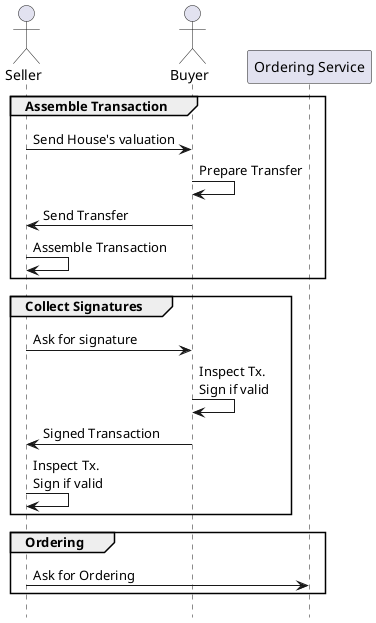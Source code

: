 @startuml
'- force wrapping of longer text
'skinparam wrapWidth 400
!pragma teoz true
hide footbox

actor "Seller" as Seller
actor "Buyer" as Buyer
participant "Ordering Service" as Orderer

group Assemble Transaction
Seller->Buyer: Send House's valuation
Buyer->Buyer: Prepare Transfer
Buyer->Seller: Send Transfer
Seller->Seller: Assemble Transaction
end group
group Collect Signatures
Seller->Buyer: Ask for signature
Buyer->Buyer: Inspect Tx.\nSign if valid
Buyer->Seller: Signed Transaction
Seller->Seller: Inspect Tx.\nSign if valid
end group
group Ordering
Seller->Orderer: Ask for Ordering
end group
@enduml